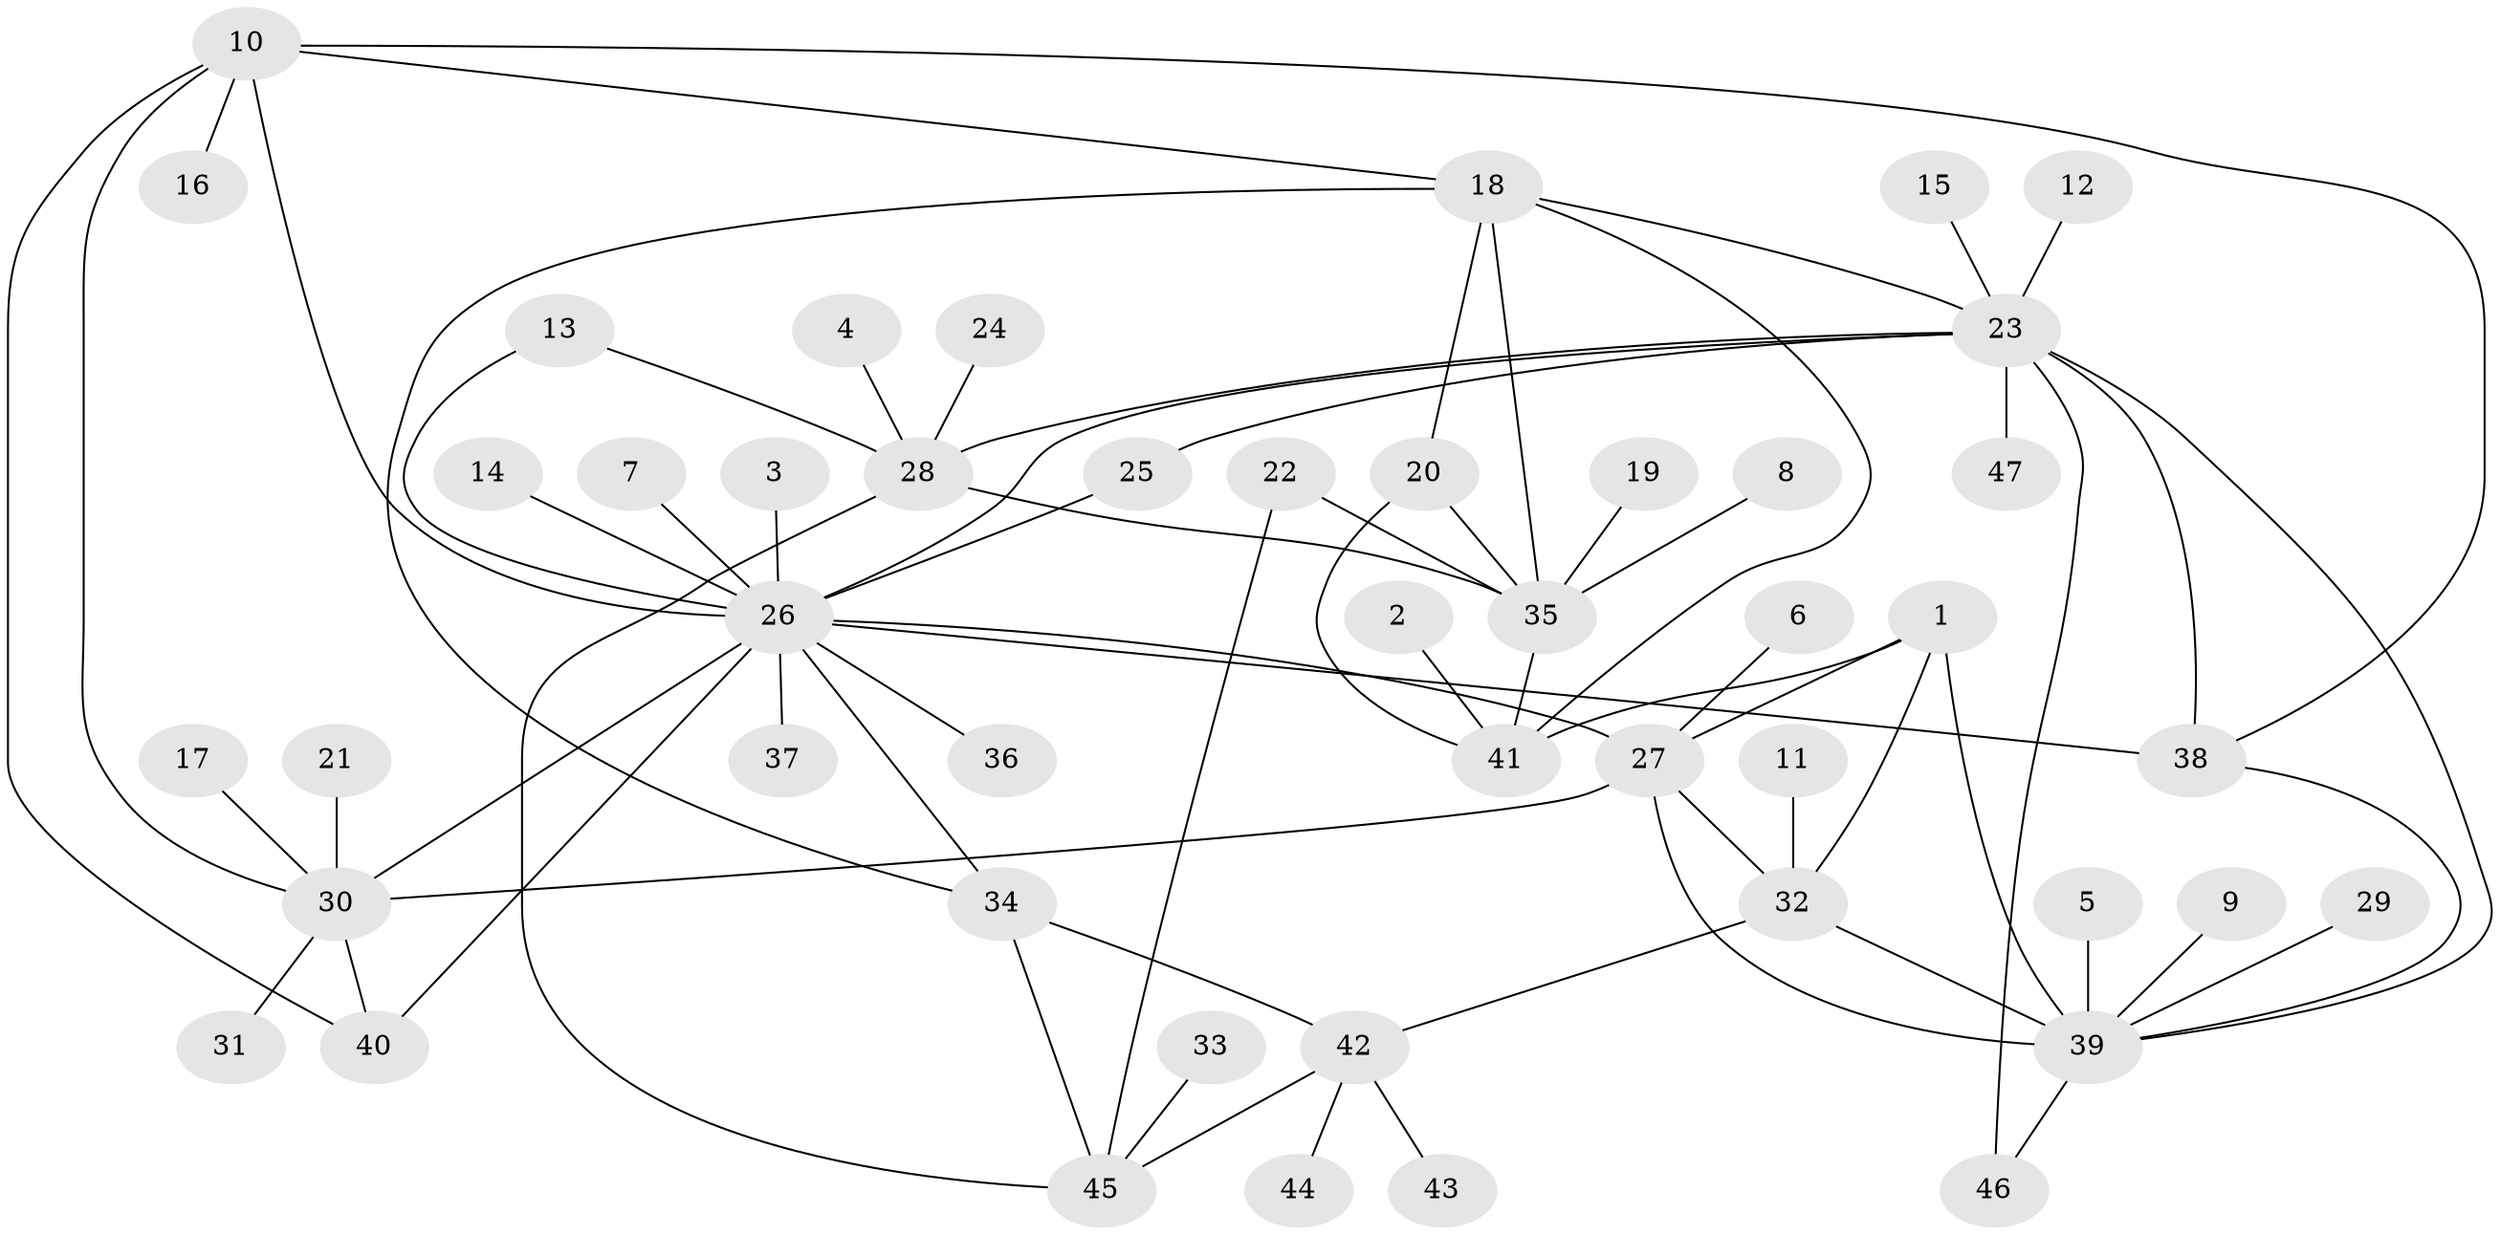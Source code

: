 // original degree distribution, {11: 0.010752688172043012, 4: 0.03225806451612903, 6: 0.021505376344086023, 7: 0.053763440860215055, 9: 0.010752688172043012, 16: 0.010752688172043012, 8: 0.021505376344086023, 5: 0.021505376344086023, 14: 0.010752688172043012, 3: 0.07526881720430108, 10: 0.010752688172043012, 1: 0.5591397849462365, 2: 0.16129032258064516}
// Generated by graph-tools (version 1.1) at 2025/50/03/09/25 03:50:37]
// undirected, 47 vertices, 71 edges
graph export_dot {
graph [start="1"]
  node [color=gray90,style=filled];
  1;
  2;
  3;
  4;
  5;
  6;
  7;
  8;
  9;
  10;
  11;
  12;
  13;
  14;
  15;
  16;
  17;
  18;
  19;
  20;
  21;
  22;
  23;
  24;
  25;
  26;
  27;
  28;
  29;
  30;
  31;
  32;
  33;
  34;
  35;
  36;
  37;
  38;
  39;
  40;
  41;
  42;
  43;
  44;
  45;
  46;
  47;
  1 -- 27 [weight=1.0];
  1 -- 32 [weight=1.0];
  1 -- 39 [weight=1.0];
  1 -- 41 [weight=1.0];
  2 -- 41 [weight=1.0];
  3 -- 26 [weight=1.0];
  4 -- 28 [weight=1.0];
  5 -- 39 [weight=1.0];
  6 -- 27 [weight=1.0];
  7 -- 26 [weight=1.0];
  8 -- 35 [weight=1.0];
  9 -- 39 [weight=1.0];
  10 -- 16 [weight=1.0];
  10 -- 18 [weight=1.0];
  10 -- 26 [weight=1.0];
  10 -- 30 [weight=1.0];
  10 -- 38 [weight=1.0];
  10 -- 40 [weight=1.0];
  11 -- 32 [weight=1.0];
  12 -- 23 [weight=1.0];
  13 -- 26 [weight=1.0];
  13 -- 28 [weight=1.0];
  14 -- 26 [weight=1.0];
  15 -- 23 [weight=1.0];
  17 -- 30 [weight=1.0];
  18 -- 20 [weight=1.0];
  18 -- 23 [weight=1.0];
  18 -- 34 [weight=1.0];
  18 -- 35 [weight=1.0];
  18 -- 41 [weight=1.0];
  19 -- 35 [weight=1.0];
  20 -- 35 [weight=1.0];
  20 -- 41 [weight=1.0];
  21 -- 30 [weight=1.0];
  22 -- 35 [weight=1.0];
  22 -- 45 [weight=1.0];
  23 -- 25 [weight=1.0];
  23 -- 26 [weight=1.0];
  23 -- 28 [weight=3.0];
  23 -- 38 [weight=2.0];
  23 -- 39 [weight=1.0];
  23 -- 46 [weight=1.0];
  23 -- 47 [weight=1.0];
  24 -- 28 [weight=1.0];
  25 -- 26 [weight=1.0];
  26 -- 27 [weight=1.0];
  26 -- 30 [weight=1.0];
  26 -- 34 [weight=1.0];
  26 -- 36 [weight=1.0];
  26 -- 37 [weight=1.0];
  26 -- 38 [weight=1.0];
  26 -- 40 [weight=1.0];
  27 -- 30 [weight=1.0];
  27 -- 32 [weight=1.0];
  27 -- 39 [weight=1.0];
  28 -- 35 [weight=1.0];
  28 -- 45 [weight=2.0];
  29 -- 39 [weight=1.0];
  30 -- 31 [weight=1.0];
  30 -- 40 [weight=1.0];
  32 -- 39 [weight=1.0];
  32 -- 42 [weight=1.0];
  33 -- 45 [weight=1.0];
  34 -- 42 [weight=2.0];
  34 -- 45 [weight=1.0];
  35 -- 41 [weight=1.0];
  38 -- 39 [weight=1.0];
  39 -- 46 [weight=1.0];
  42 -- 43 [weight=1.0];
  42 -- 44 [weight=1.0];
  42 -- 45 [weight=2.0];
}
